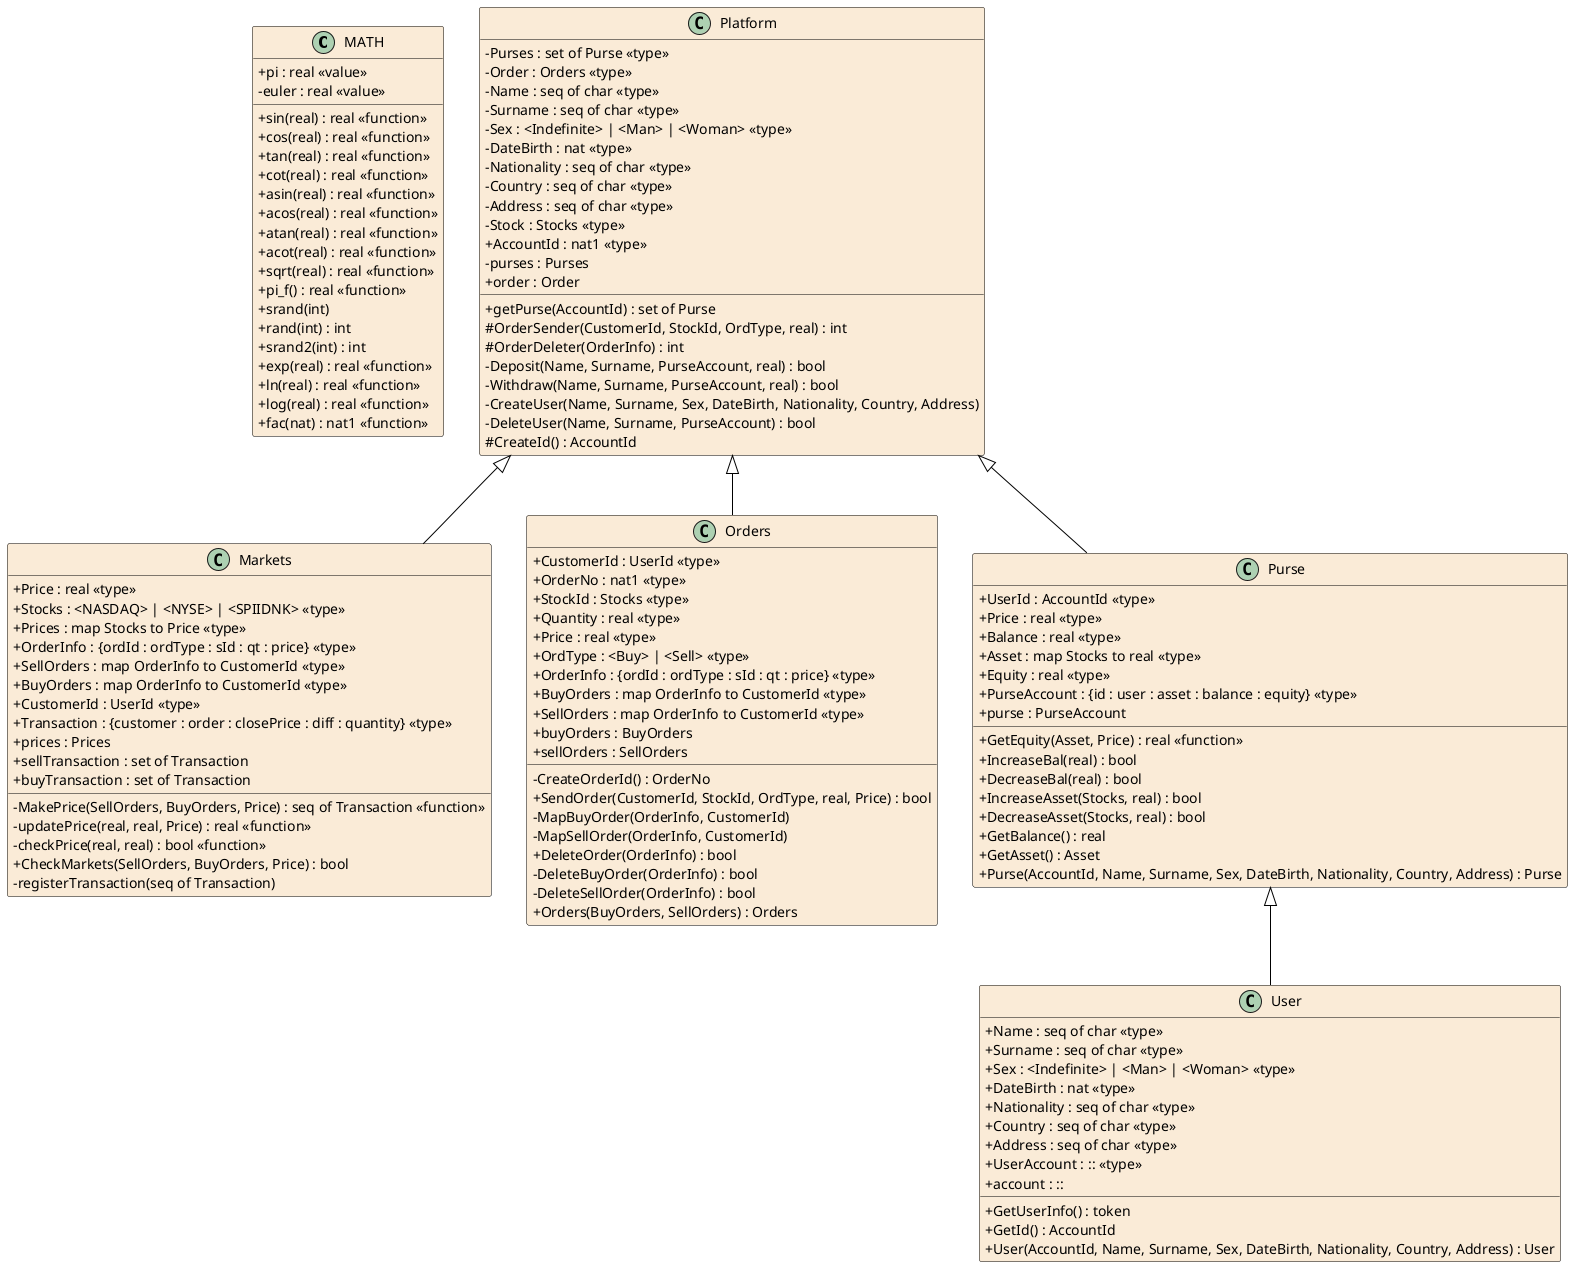 @startuml Assignment

hide empty members
skinparam Shadowing false
skinparam classAttributeIconSize 0
skinparam ClassBorderThickness 0.5
skinparam groupInheritance 5
skinparam class {
	BackgroundColor AntiqueWhite
	ArrowColor Black
	BorderColor Black
}
skinparam defaultTextAlignment center

class MATH
{
	+sin(real) : real <<function>>
	+cos(real) : real <<function>>
	+tan(real) : real <<function>>
	+cot(real) : real <<function>>
	+asin(real) : real <<function>>
	+acos(real) : real <<function>>
	+atan(real) : real <<function>>
	+acot(real) : real <<function>>
	+sqrt(real) : real <<function>>
	+pi_f() : real <<function>>
	+srand(int)
	+rand(int) : int
	+srand2(int) : int
	+exp(real) : real <<function>>
	+ln(real) : real <<function>>
	+log(real) : real <<function>>
	+fac(nat) : nat1 <<function>>
	+pi : real <<value>>
	-euler : real <<value>>
}

class Markets
{
	+Price : real <<type>>
	+Stocks : <NASDAQ> | <NYSE> | <SPIIDNK> <<type>>
	+Prices : map Stocks to Price <<type>>
	+OrderInfo : {ordId : ordType : sId : qt : price} <<type>>
	+SellOrders : map OrderInfo to CustomerId <<type>>
	+BuyOrders : map OrderInfo to CustomerId <<type>>
	+CustomerId : UserId <<type>>
	+Transaction : {customer : order : closePrice : diff : quantity} <<type>>
	+prices : Prices
	+sellTransaction : set of Transaction
	+buyTransaction : set of Transaction
	-MakePrice(SellOrders, BuyOrders, Price) : seq of Transaction <<function>>
	-updatePrice(real, real, Price) : real <<function>>
	-checkPrice(real, real) : bool <<function>>
	+CheckMarkets(SellOrders, BuyOrders, Price) : bool
	-registerTransaction(seq of Transaction)
}

class Orders
{
	+CustomerId : UserId <<type>>
	+OrderNo : nat1 <<type>>
	+StockId : Stocks <<type>>
	+Quantity : real <<type>>
	+Price : real <<type>>
	+OrdType : <Buy> | <Sell> <<type>>
	+OrderInfo : {ordId : ordType : sId : qt : price} <<type>>
	+BuyOrders : map OrderInfo to CustomerId <<type>>
	+SellOrders : map OrderInfo to CustomerId <<type>>
	+buyOrders : BuyOrders
	+sellOrders : SellOrders
	-CreateOrderId() : OrderNo
	+SendOrder(CustomerId, StockId, OrdType, real, Price) : bool
	-MapBuyOrder(OrderInfo, CustomerId)
	-MapSellOrder(OrderInfo, CustomerId)
	+DeleteOrder(OrderInfo) : bool
	-DeleteBuyOrder(OrderInfo) : bool
	-DeleteSellOrder(OrderInfo) : bool
	+Orders(BuyOrders, SellOrders) : Orders
}

class Platform
{
	-Purses : set of Purse <<type>>
	-Order : Orders <<type>>
	-Name : seq of char <<type>>
	-Surname : seq of char <<type>>
	-Sex : <Indefinite> | <Man> | <Woman> <<type>>
	-DateBirth : nat <<type>>
	-Nationality : seq of char <<type>>
	-Country : seq of char <<type>>
	-Address : seq of char <<type>>
	-Stock : Stocks <<type>>
	+AccountId : nat1 <<type>>
	-purses : Purses
	+order : Order
	+getPurse(AccountId) : set of Purse
	#OrderSender(CustomerId, StockId, OrdType, real) : int
	#OrderDeleter(OrderInfo) : int
	-Deposit(Name, Surname, PurseAccount, real) : bool
	-Withdraw(Name, Surname, PurseAccount, real) : bool
	-CreateUser(Name, Surname, Sex, DateBirth, Nationality, Country, Address)
	-DeleteUser(Name, Surname, PurseAccount) : bool
	#CreateId() : AccountId
}

class Purse
{
	+UserId : AccountId <<type>>
	+Price : real <<type>>
	+Balance : real <<type>>
	+Asset : map Stocks to real <<type>>
	+Equity : real <<type>>
	+PurseAccount : {id : user : asset : balance : equity} <<type>>
	+purse : PurseAccount
	+GetEquity(Asset, Price) : real <<function>>
	+IncreaseBal(real) : bool
	+DecreaseBal(real) : bool
	+IncreaseAsset(Stocks, real) : bool
	+DecreaseAsset(Stocks, real) : bool
	+GetBalance() : real
	+GetAsset() : Asset
	+Purse(AccountId, Name, Surname, Sex, DateBirth, Nationality, Country, Address) : Purse
}

class User
{
	+Name : seq of char <<type>>
	+Surname : seq of char <<type>>
	+Sex : <Indefinite> | <Man> | <Woman> <<type>>
	+DateBirth : nat <<type>>
	+Nationality : seq of char <<type>>
	+Country : seq of char <<type>>
	+Address : seq of char <<type>>
	+UserAccount : :: <<type>>
	+account : ::
	+GetUserInfo() : token
	+GetId() : AccountId
	+User(AccountId, Name, Surname, Sex, DateBirth, Nationality, Country, Address) : User
}

Platform <|-- Markets
Platform <|-- Orders
Platform <|-- Purse
Purse <|-- User

@enduml
